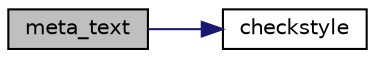 digraph "meta_text"
{
  edge [fontname="Helvetica",fontsize="10",labelfontname="Helvetica",labelfontsize="10"];
  node [fontname="Helvetica",fontsize="10",shape=record];
  rankdir="LR";
  Node1 [label="meta_text",height=0.2,width=0.4,color="black", fillcolor="grey75", style="filled" fontcolor="black"];
  Node1 -> Node2 [color="midnightblue",fontsize="10",style="solid",fontname="Helvetica"];
  Node2 [label="checkstyle",height=0.2,width=0.4,color="black", fillcolor="white", style="filled",URL="$class_c_o_r_e___a_c_t_i_o_n_s.html#acb2ef1151b92920b065d417ba6457af9"];
}
